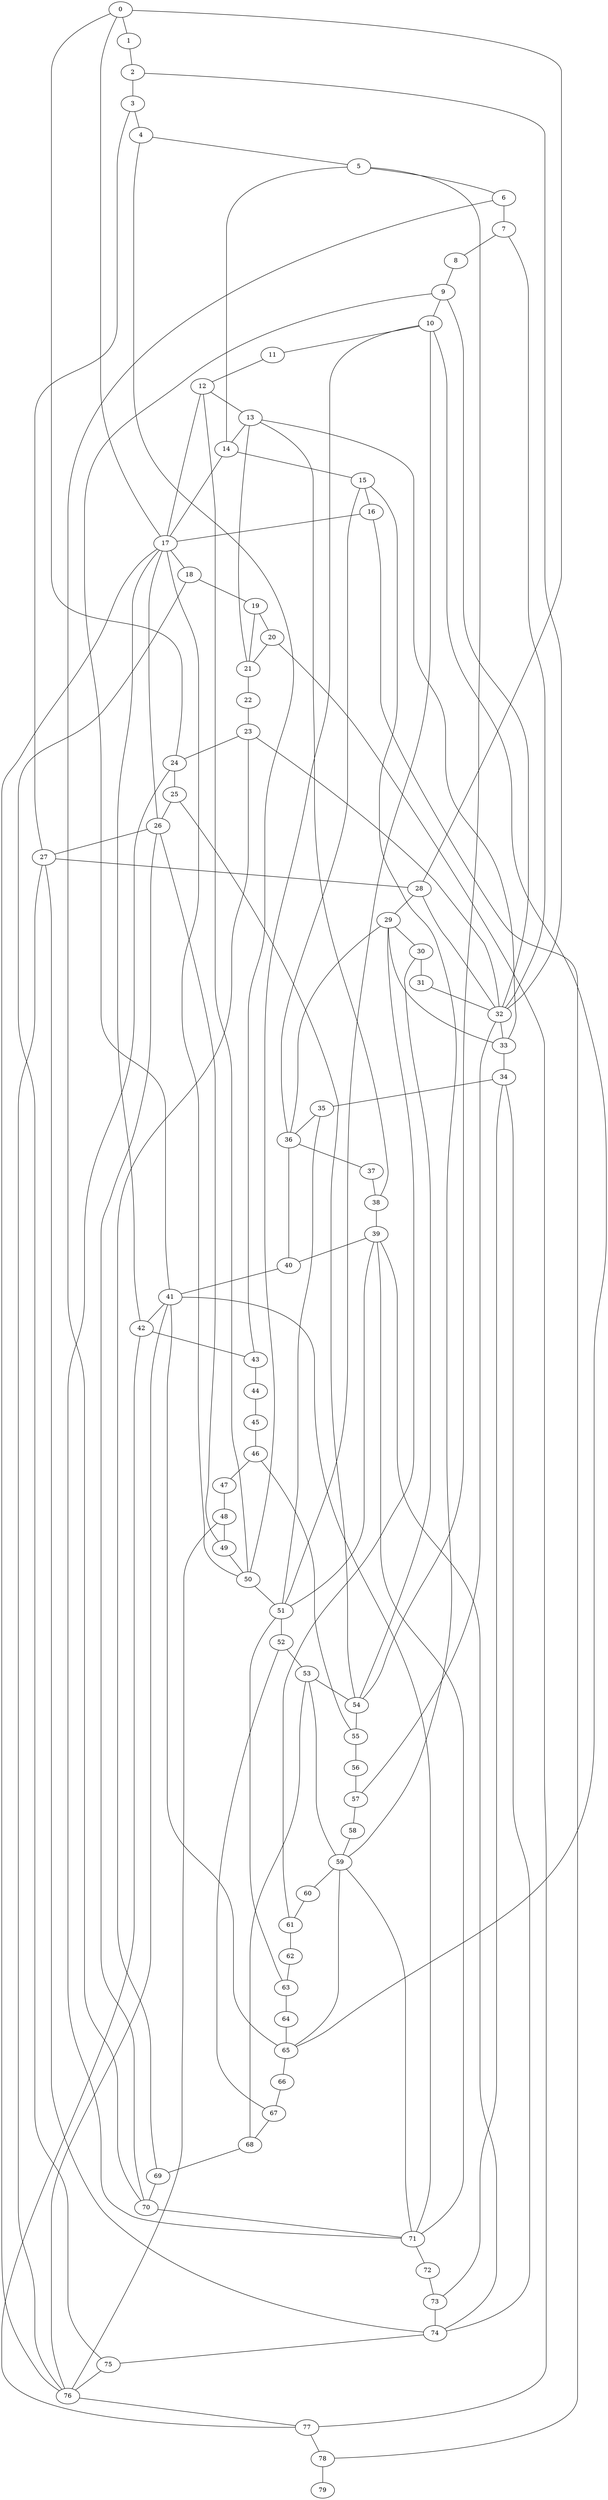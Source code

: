 
graph graphname {
    0 -- 1
0 -- 24
0 -- 17
0 -- 28
1 -- 2
2 -- 3
2 -- 32
3 -- 4
3 -- 27
4 -- 5
4 -- 43
5 -- 6
5 -- 54
5 -- 14
6 -- 7
6 -- 70
7 -- 8
7 -- 32
8 -- 9
9 -- 10
9 -- 41
9 -- 32
10 -- 11
10 -- 65
10 -- 50
10 -- 51
11 -- 12
12 -- 13
12 -- 17
12 -- 50
13 -- 14
13 -- 33
13 -- 21
13 -- 38
14 -- 15
14 -- 17
15 -- 16
15 -- 36
15 -- 59
16 -- 17
16 -- 78
17 -- 18
17 -- 42
17 -- 76
17 -- 50
17 -- 26
18 -- 19
18 -- 75
19 -- 20
19 -- 21
20 -- 21
20 -- 77
21 -- 22
22 -- 23
23 -- 24
23 -- 32
23 -- 69
24 -- 25
24 -- 71
25 -- 26
25 -- 54
26 -- 27
26 -- 49
26 -- 70
27 -- 28
27 -- 76
27 -- 74
28 -- 29
28 -- 32
29 -- 30
29 -- 61
29 -- 33
29 -- 36
30 -- 31
30 -- 54
31 -- 32
32 -- 33
32 -- 57
33 -- 34
34 -- 35
34 -- 73
34 -- 74
35 -- 36
35 -- 51
36 -- 37
36 -- 40
37 -- 38
38 -- 39
39 -- 40
39 -- 74
39 -- 71
39 -- 51
40 -- 41
41 -- 42
41 -- 71
41 -- 76
41 -- 65
42 -- 43
42 -- 77
43 -- 44
44 -- 45
45 -- 46
46 -- 47
46 -- 55
47 -- 48
48 -- 49
48 -- 76
49 -- 50
50 -- 51
51 -- 52
51 -- 63
52 -- 53
52 -- 67
53 -- 54
53 -- 59
53 -- 68
54 -- 55
55 -- 56
56 -- 57
57 -- 58
58 -- 59
59 -- 60
59 -- 65
59 -- 71
60 -- 61
61 -- 62
62 -- 63
63 -- 64
64 -- 65
65 -- 66
66 -- 67
67 -- 68
68 -- 69
69 -- 70
70 -- 71
71 -- 72
72 -- 73
73 -- 74
74 -- 75
75 -- 76
76 -- 77
77 -- 78
78 -- 79

}
